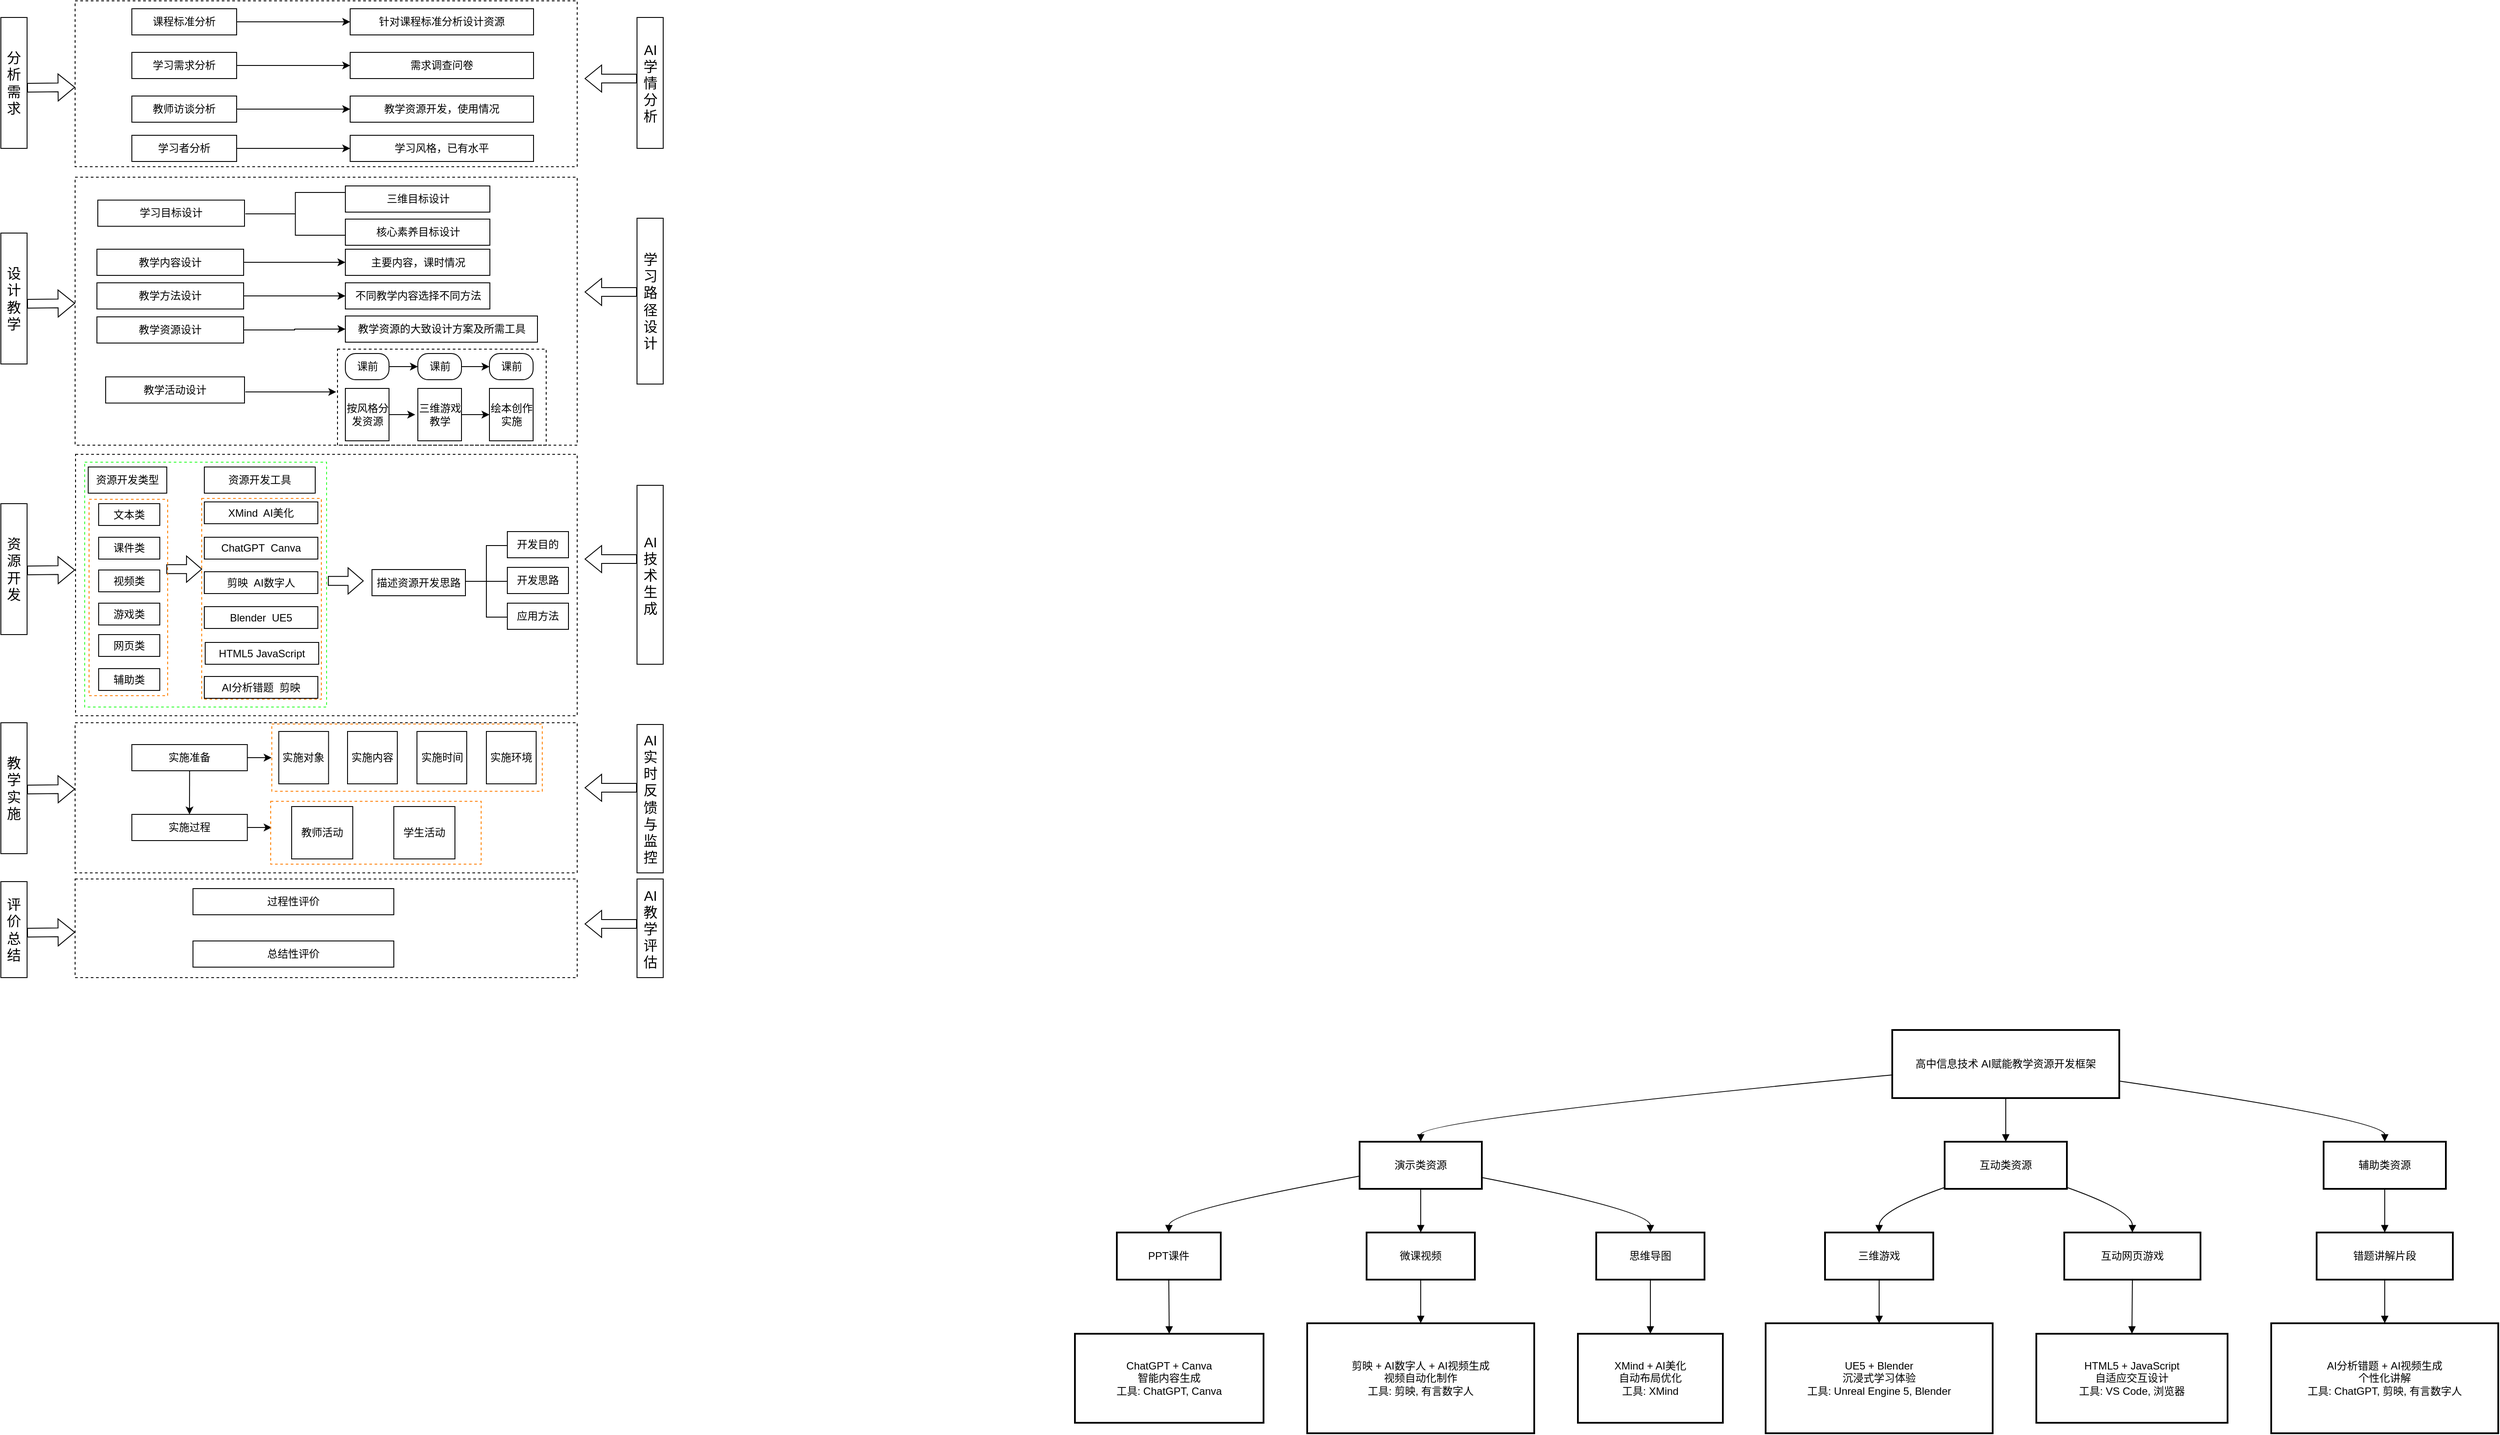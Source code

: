 <mxfile version="28.2.3">
  <diagram name="第 1 页" id="VxwswA1CDqskSliWBCK6">
    <mxGraphModel dx="2880" dy="774" grid="1" gridSize="10" guides="1" tooltips="1" connect="1" arrows="1" fold="1" page="1" pageScale="1" pageWidth="827" pageHeight="1169" math="0" shadow="0">
      <root>
        <mxCell id="0" />
        <mxCell id="1" parent="0" />
        <mxCell id="JnCEbH-ntcEdmTGc3oJX-201" value="" style="rounded=0;whiteSpace=wrap;html=1;fillColor=none;dashed=1;" parent="1" vertex="1">
          <mxGeometry x="-1125" y="401" width="575" height="190" as="geometry" />
        </mxCell>
        <mxCell id="JnCEbH-ntcEdmTGc3oJX-203" value="" style="rounded=0;whiteSpace=wrap;html=1;fillColor=none;dashed=1;" parent="1" vertex="1">
          <mxGeometry x="-1125" y="603" width="575" height="307" as="geometry" />
        </mxCell>
        <mxCell id="JnCEbH-ntcEdmTGc3oJX-2" value="分析需求" style="rounded=0;whiteSpace=wrap;html=1;fontSize=16;" parent="1" vertex="1">
          <mxGeometry x="-1210" y="420" width="30" height="150" as="geometry" />
        </mxCell>
        <mxCell id="JnCEbH-ntcEdmTGc3oJX-3" value="设计教学" style="rounded=0;whiteSpace=wrap;html=1;fontSize=16;" parent="1" vertex="1">
          <mxGeometry x="-1210" y="667" width="30" height="150" as="geometry" />
        </mxCell>
        <mxCell id="JnCEbH-ntcEdmTGc3oJX-4" value="资源开发" style="rounded=0;whiteSpace=wrap;html=1;fontSize=16;" parent="1" vertex="1">
          <mxGeometry x="-1210" y="977" width="30" height="150" as="geometry" />
        </mxCell>
        <mxCell id="JnCEbH-ntcEdmTGc3oJX-5" value="教学实施" style="rounded=0;whiteSpace=wrap;html=1;fontSize=16;" parent="1" vertex="1">
          <mxGeometry x="-1210" y="1228" width="30" height="150" as="geometry" />
        </mxCell>
        <mxCell id="JnCEbH-ntcEdmTGc3oJX-6" value="评价总结" style="rounded=0;whiteSpace=wrap;html=1;fontSize=16;" parent="1" vertex="1">
          <mxGeometry x="-1210" y="1410" width="30" height="110" as="geometry" />
        </mxCell>
        <mxCell id="JnCEbH-ntcEdmTGc3oJX-7" value="过程性评价" style="rounded=0;whiteSpace=wrap;html=1;" parent="1" vertex="1">
          <mxGeometry x="-990" y="1418" width="230" height="30" as="geometry" />
        </mxCell>
        <mxCell id="JnCEbH-ntcEdmTGc3oJX-8" value="总结性评价" style="rounded=0;whiteSpace=wrap;html=1;" parent="1" vertex="1">
          <mxGeometry x="-990" y="1478" width="230" height="30" as="geometry" />
        </mxCell>
        <mxCell id="JnCEbH-ntcEdmTGc3oJX-195" style="edgeStyle=elbowEdgeStyle;rounded=0;orthogonalLoop=1;jettySize=auto;html=1;exitX=1;exitY=0.5;exitDx=0;exitDy=0;" parent="1" source="JnCEbH-ntcEdmTGc3oJX-9" edge="1">
          <mxGeometry relative="1" as="geometry">
            <mxPoint x="-900" y="1348" as="targetPoint" />
            <Array as="points">
              <mxPoint x="-910" y="1350" />
            </Array>
          </mxGeometry>
        </mxCell>
        <mxCell id="JnCEbH-ntcEdmTGc3oJX-9" value="实施过程" style="rounded=0;whiteSpace=wrap;html=1;" parent="1" vertex="1">
          <mxGeometry x="-1060" y="1333" width="132.25" height="30" as="geometry" />
        </mxCell>
        <mxCell id="JnCEbH-ntcEdmTGc3oJX-196" style="edgeStyle=elbowEdgeStyle;rounded=0;orthogonalLoop=1;jettySize=auto;html=1;exitX=0.5;exitY=1;exitDx=0;exitDy=0;entryX=0.5;entryY=0;entryDx=0;entryDy=0;" parent="1" source="JnCEbH-ntcEdmTGc3oJX-10" edge="1" target="JnCEbH-ntcEdmTGc3oJX-9">
          <mxGeometry relative="1" as="geometry">
            <mxPoint x="-991" y="1330" as="targetPoint" />
          </mxGeometry>
        </mxCell>
        <mxCell id="JnCEbH-ntcEdmTGc3oJX-197" style="edgeStyle=elbowEdgeStyle;rounded=0;orthogonalLoop=1;jettySize=auto;html=1;exitX=1;exitY=0.5;exitDx=0;exitDy=0;" parent="1" source="JnCEbH-ntcEdmTGc3oJX-10" edge="1">
          <mxGeometry relative="1" as="geometry">
            <mxPoint x="-900" y="1268" as="targetPoint" />
          </mxGeometry>
        </mxCell>
        <mxCell id="JnCEbH-ntcEdmTGc3oJX-10" value="实施准备" style="rounded=0;whiteSpace=wrap;html=1;" parent="1" vertex="1">
          <mxGeometry x="-1060" y="1253" width="132.25" height="30" as="geometry" />
        </mxCell>
        <mxCell id="JnCEbH-ntcEdmTGc3oJX-11" value="教师活动" style="rounded=0;whiteSpace=wrap;html=1;" parent="1" vertex="1">
          <mxGeometry x="-877" y="1324" width="70" height="60" as="geometry" />
        </mxCell>
        <mxCell id="JnCEbH-ntcEdmTGc3oJX-12" value="学生活动" style="rounded=0;whiteSpace=wrap;html=1;" parent="1" vertex="1">
          <mxGeometry x="-760" y="1324" width="70" height="60" as="geometry" />
        </mxCell>
        <mxCell id="JnCEbH-ntcEdmTGc3oJX-13" value="实施内容" style="rounded=0;whiteSpace=wrap;html=1;" parent="1" vertex="1">
          <mxGeometry x="-813" y="1238" width="57" height="60" as="geometry" />
        </mxCell>
        <mxCell id="JnCEbH-ntcEdmTGc3oJX-14" value="实施对象" style="rounded=0;whiteSpace=wrap;html=1;" parent="1" vertex="1">
          <mxGeometry x="-891.75" y="1238" width="57" height="60" as="geometry" />
        </mxCell>
        <mxCell id="JnCEbH-ntcEdmTGc3oJX-15" value="实施时间" style="rounded=0;whiteSpace=wrap;html=1;" parent="1" vertex="1">
          <mxGeometry x="-733.5" y="1238" width="57" height="60" as="geometry" />
        </mxCell>
        <mxCell id="JnCEbH-ntcEdmTGc3oJX-16" value="实施环境" style="rounded=0;whiteSpace=wrap;html=1;" parent="1" vertex="1">
          <mxGeometry x="-654" y="1238" width="57" height="60" as="geometry" />
        </mxCell>
        <mxCell id="JnCEbH-ntcEdmTGc3oJX-17" value="资源开发类型" style="rounded=0;whiteSpace=wrap;html=1;" parent="1" vertex="1">
          <mxGeometry x="-1110" y="935" width="90" height="30" as="geometry" />
        </mxCell>
        <mxCell id="JnCEbH-ntcEdmTGc3oJX-18" value="资源开发工具" style="rounded=0;whiteSpace=wrap;html=1;" parent="1" vertex="1">
          <mxGeometry x="-977" y="935" width="127" height="30" as="geometry" />
        </mxCell>
        <mxCell id="JnCEbH-ntcEdmTGc3oJX-19" value="描述资源开发思路" style="rounded=0;whiteSpace=wrap;html=1;" parent="1" vertex="1">
          <mxGeometry x="-785" y="1052.5" width="107" height="30" as="geometry" />
        </mxCell>
        <mxCell id="JnCEbH-ntcEdmTGc3oJX-20" value="文本类" style="rounded=0;whiteSpace=wrap;html=1;" parent="1" vertex="1">
          <mxGeometry x="-1098" y="977" width="70" height="25" as="geometry" />
        </mxCell>
        <mxCell id="JnCEbH-ntcEdmTGc3oJX-21" value="课件类" style="rounded=0;whiteSpace=wrap;html=1;" parent="1" vertex="1">
          <mxGeometry x="-1098" y="1015.5" width="70" height="25" as="geometry" />
        </mxCell>
        <mxCell id="JnCEbH-ntcEdmTGc3oJX-22" value="视频类" style="rounded=0;whiteSpace=wrap;html=1;" parent="1" vertex="1">
          <mxGeometry x="-1098" y="1053" width="70" height="25" as="geometry" />
        </mxCell>
        <mxCell id="JnCEbH-ntcEdmTGc3oJX-24" value="网页类" style="rounded=0;whiteSpace=wrap;html=1;" parent="1" vertex="1">
          <mxGeometry x="-1098" y="1127" width="70" height="25" as="geometry" />
        </mxCell>
        <mxCell id="JnCEbH-ntcEdmTGc3oJX-25" value="游戏类" style="rounded=0;whiteSpace=wrap;html=1;" parent="1" vertex="1">
          <mxGeometry x="-1098" y="1091" width="70" height="25" as="geometry" />
        </mxCell>
        <mxCell id="JnCEbH-ntcEdmTGc3oJX-27" value="辅助类" style="rounded=0;whiteSpace=wrap;html=1;" parent="1" vertex="1">
          <mxGeometry x="-1098" y="1166" width="70" height="25" as="geometry" />
        </mxCell>
        <mxCell id="JnCEbH-ntcEdmTGc3oJX-167" style="edgeStyle=orthogonalEdgeStyle;rounded=0;orthogonalLoop=1;jettySize=auto;html=1;exitX=1;exitY=0.5;exitDx=0;exitDy=0;entryX=0;entryY=0.5;entryDx=0;entryDy=0;" parent="1" source="JnCEbH-ntcEdmTGc3oJX-129" target="JnCEbH-ntcEdmTGc3oJX-155" edge="1">
          <mxGeometry relative="1" as="geometry" />
        </mxCell>
        <mxCell id="JnCEbH-ntcEdmTGc3oJX-129" value="课程标准分析" style="rounded=0;whiteSpace=wrap;html=1;" parent="1" vertex="1">
          <mxGeometry x="-1060" y="410" width="120" height="30" as="geometry" />
        </mxCell>
        <mxCell id="JnCEbH-ntcEdmTGc3oJX-170" style="edgeStyle=orthogonalEdgeStyle;rounded=0;orthogonalLoop=1;jettySize=auto;html=1;exitX=1;exitY=0.5;exitDx=0;exitDy=0;entryX=0;entryY=0.5;entryDx=0;entryDy=0;" parent="1" source="JnCEbH-ntcEdmTGc3oJX-130" target="JnCEbH-ntcEdmTGc3oJX-157" edge="1">
          <mxGeometry relative="1" as="geometry" />
        </mxCell>
        <mxCell id="JnCEbH-ntcEdmTGc3oJX-130" value="教师访谈分析" style="rounded=0;whiteSpace=wrap;html=1;" parent="1" vertex="1">
          <mxGeometry x="-1060" y="510" width="120" height="30" as="geometry" />
        </mxCell>
        <mxCell id="JnCEbH-ntcEdmTGc3oJX-169" style="edgeStyle=orthogonalEdgeStyle;rounded=0;orthogonalLoop=1;jettySize=auto;html=1;exitX=1;exitY=0.5;exitDx=0;exitDy=0;entryX=0;entryY=0.5;entryDx=0;entryDy=0;" parent="1" source="JnCEbH-ntcEdmTGc3oJX-131" target="JnCEbH-ntcEdmTGc3oJX-156" edge="1">
          <mxGeometry relative="1" as="geometry" />
        </mxCell>
        <mxCell id="JnCEbH-ntcEdmTGc3oJX-131" value="学习需求分析" style="rounded=0;whiteSpace=wrap;html=1;" parent="1" vertex="1">
          <mxGeometry x="-1060" y="460" width="120" height="30" as="geometry" />
        </mxCell>
        <mxCell id="JnCEbH-ntcEdmTGc3oJX-173" style="edgeStyle=orthogonalEdgeStyle;rounded=0;orthogonalLoop=1;jettySize=auto;html=1;exitX=1;exitY=0.5;exitDx=0;exitDy=0;entryX=0;entryY=0.5;entryDx=0;entryDy=0;" parent="1" source="JnCEbH-ntcEdmTGc3oJX-132" target="JnCEbH-ntcEdmTGc3oJX-158" edge="1">
          <mxGeometry relative="1" as="geometry">
            <mxPoint x="-970" y="570" as="targetPoint" />
          </mxGeometry>
        </mxCell>
        <mxCell id="JnCEbH-ntcEdmTGc3oJX-132" value="学习者分析" style="rounded=0;whiteSpace=wrap;html=1;" parent="1" vertex="1">
          <mxGeometry x="-1060" y="555" width="120" height="30" as="geometry" />
        </mxCell>
        <mxCell id="JnCEbH-ntcEdmTGc3oJX-133" value="学习目标设计" style="rounded=0;whiteSpace=wrap;html=1;" parent="1" vertex="1">
          <mxGeometry x="-1099" y="629.25" width="168" height="30" as="geometry" />
        </mxCell>
        <mxCell id="JnCEbH-ntcEdmTGc3oJX-182" style="edgeStyle=elbowEdgeStyle;rounded=0;orthogonalLoop=1;jettySize=auto;html=1;exitX=1;exitY=0.5;exitDx=0;exitDy=0;entryX=0;entryY=0.5;entryDx=0;entryDy=0;" parent="1" source="JnCEbH-ntcEdmTGc3oJX-134" target="JnCEbH-ntcEdmTGc3oJX-161" edge="1">
          <mxGeometry relative="1" as="geometry" />
        </mxCell>
        <mxCell id="JnCEbH-ntcEdmTGc3oJX-134" value="教学资源设计" style="rounded=0;whiteSpace=wrap;html=1;" parent="1" vertex="1">
          <mxGeometry x="-1100" y="763" width="168" height="30" as="geometry" />
        </mxCell>
        <mxCell id="JnCEbH-ntcEdmTGc3oJX-179" style="edgeStyle=elbowEdgeStyle;rounded=0;orthogonalLoop=1;jettySize=auto;html=1;exitX=1;exitY=0.5;exitDx=0;exitDy=0;entryX=0;entryY=0.5;entryDx=0;entryDy=0;" parent="1" source="JnCEbH-ntcEdmTGc3oJX-135" target="JnCEbH-ntcEdmTGc3oJX-159" edge="1">
          <mxGeometry relative="1" as="geometry" />
        </mxCell>
        <mxCell id="JnCEbH-ntcEdmTGc3oJX-135" value="教学内容设计" style="rounded=0;whiteSpace=wrap;html=1;" parent="1" vertex="1">
          <mxGeometry x="-1100" y="685.5" width="168" height="30" as="geometry" />
        </mxCell>
        <mxCell id="JnCEbH-ntcEdmTGc3oJX-136" value="教学活动设计" style="rounded=0;whiteSpace=wrap;html=1;" parent="1" vertex="1">
          <mxGeometry x="-1090" y="831.75" width="159" height="30" as="geometry" />
        </mxCell>
        <mxCell id="JnCEbH-ntcEdmTGc3oJX-137" value="三维目标设计" style="rounded=0;whiteSpace=wrap;html=1;" parent="1" vertex="1">
          <mxGeometry x="-815.5" y="613" width="165.5" height="30" as="geometry" />
        </mxCell>
        <mxCell id="JnCEbH-ntcEdmTGc3oJX-138" value="核心素养目标设计" style="rounded=0;whiteSpace=wrap;html=1;" parent="1" vertex="1">
          <mxGeometry x="-815.5" y="651" width="165.5" height="30" as="geometry" />
        </mxCell>
        <mxCell id="JnCEbH-ntcEdmTGc3oJX-180" style="edgeStyle=elbowEdgeStyle;rounded=0;orthogonalLoop=1;jettySize=auto;html=1;exitX=1;exitY=0.5;exitDx=0;exitDy=0;entryX=0;entryY=0.5;entryDx=0;entryDy=0;" parent="1" source="JnCEbH-ntcEdmTGc3oJX-139" target="JnCEbH-ntcEdmTGc3oJX-160" edge="1">
          <mxGeometry relative="1" as="geometry">
            <Array as="points" />
          </mxGeometry>
        </mxCell>
        <mxCell id="JnCEbH-ntcEdmTGc3oJX-139" value="教学方法设计" style="rounded=0;whiteSpace=wrap;html=1;" parent="1" vertex="1">
          <mxGeometry x="-1100" y="724" width="168" height="30" as="geometry" />
        </mxCell>
        <mxCell id="JnCEbH-ntcEdmTGc3oJX-183" style="edgeStyle=elbowEdgeStyle;rounded=0;orthogonalLoop=1;jettySize=auto;html=1;exitX=1;exitY=0.5;exitDx=0;exitDy=0;entryX=0;entryY=0.5;entryDx=0;entryDy=0;" parent="1" source="JnCEbH-ntcEdmTGc3oJX-140" target="JnCEbH-ntcEdmTGc3oJX-141" edge="1">
          <mxGeometry relative="1" as="geometry" />
        </mxCell>
        <mxCell id="JnCEbH-ntcEdmTGc3oJX-140" value="课前" style="rounded=1;whiteSpace=wrap;html=1;arcSize=39;" parent="1" vertex="1">
          <mxGeometry x="-815.5" y="805" width="50" height="30" as="geometry" />
        </mxCell>
        <mxCell id="JnCEbH-ntcEdmTGc3oJX-184" style="edgeStyle=elbowEdgeStyle;rounded=0;orthogonalLoop=1;jettySize=auto;html=1;exitX=1;exitY=0.5;exitDx=0;exitDy=0;entryX=0;entryY=0.5;entryDx=0;entryDy=0;" parent="1" source="JnCEbH-ntcEdmTGc3oJX-141" target="JnCEbH-ntcEdmTGc3oJX-142" edge="1">
          <mxGeometry relative="1" as="geometry" />
        </mxCell>
        <mxCell id="JnCEbH-ntcEdmTGc3oJX-141" value="课前" style="rounded=1;whiteSpace=wrap;html=1;arcSize=39;" parent="1" vertex="1">
          <mxGeometry x="-732.5" y="805" width="50" height="30" as="geometry" />
        </mxCell>
        <mxCell id="JnCEbH-ntcEdmTGc3oJX-142" value="课前" style="rounded=1;whiteSpace=wrap;html=1;arcSize=39;" parent="1" vertex="1">
          <mxGeometry x="-650.5" y="805" width="50" height="30" as="geometry" />
        </mxCell>
        <mxCell id="JnCEbH-ntcEdmTGc3oJX-185" style="edgeStyle=elbowEdgeStyle;rounded=0;orthogonalLoop=1;jettySize=auto;html=1;exitX=1;exitY=0.5;exitDx=0;exitDy=0;" parent="1" source="JnCEbH-ntcEdmTGc3oJX-143" edge="1">
          <mxGeometry relative="1" as="geometry">
            <mxPoint x="-735.5" y="875" as="targetPoint" />
          </mxGeometry>
        </mxCell>
        <mxCell id="JnCEbH-ntcEdmTGc3oJX-143" value="按风格分发资源" style="rounded=0;whiteSpace=wrap;html=1;" parent="1" vertex="1">
          <mxGeometry x="-815.5" y="845" width="50" height="60" as="geometry" />
        </mxCell>
        <mxCell id="JnCEbH-ntcEdmTGc3oJX-186" style="edgeStyle=elbowEdgeStyle;rounded=0;orthogonalLoop=1;jettySize=auto;html=1;exitX=1;exitY=0.5;exitDx=0;exitDy=0;entryX=0;entryY=0.5;entryDx=0;entryDy=0;" parent="1" source="JnCEbH-ntcEdmTGc3oJX-144" target="JnCEbH-ntcEdmTGc3oJX-145" edge="1">
          <mxGeometry relative="1" as="geometry" />
        </mxCell>
        <mxCell id="JnCEbH-ntcEdmTGc3oJX-144" value="三维游戏教学" style="rounded=0;whiteSpace=wrap;html=1;" parent="1" vertex="1">
          <mxGeometry x="-732.5" y="845" width="50" height="60" as="geometry" />
        </mxCell>
        <mxCell id="JnCEbH-ntcEdmTGc3oJX-145" value="绘本创作实施" style="rounded=0;whiteSpace=wrap;html=1;" parent="1" vertex="1">
          <mxGeometry x="-650.5" y="845" width="50" height="60" as="geometry" />
        </mxCell>
        <mxCell id="JnCEbH-ntcEdmTGc3oJX-146" value="&#xa;剪映  AI数字人&#xa;" style="whiteSpace=wrap;strokeWidth=1;perimeterSpacing=0;" parent="1" vertex="1">
          <mxGeometry x="-977" y="1055" width="130" height="25" as="geometry" />
        </mxCell>
        <mxCell id="JnCEbH-ntcEdmTGc3oJX-147" value="&#xa;XMind  AI美化&#xa;" style="whiteSpace=wrap;strokeWidth=1;perimeterSpacing=0;" parent="1" vertex="1">
          <mxGeometry x="-977" y="975" width="130" height="25" as="geometry" />
        </mxCell>
        <mxCell id="JnCEbH-ntcEdmTGc3oJX-148" value="&#xa;ChatGPT  Canva&#xa;" style="whiteSpace=wrap;strokeWidth=1;perimeterSpacing=0;" parent="1" vertex="1">
          <mxGeometry x="-977" y="1015.5" width="130" height="25" as="geometry" />
        </mxCell>
        <mxCell id="JnCEbH-ntcEdmTGc3oJX-149" value="Blender  UE5" style="whiteSpace=wrap;strokeWidth=1;perimeterSpacing=0;" parent="1" vertex="1">
          <mxGeometry x="-977" y="1095" width="130" height="25" as="geometry" />
        </mxCell>
        <mxCell id="JnCEbH-ntcEdmTGc3oJX-150" value="HTML5 JavaScript" style="whiteSpace=wrap;strokeWidth=1;perimeterSpacing=0;" parent="1" vertex="1">
          <mxGeometry x="-976" y="1136" width="130" height="25" as="geometry" />
        </mxCell>
        <mxCell id="JnCEbH-ntcEdmTGc3oJX-151" value="AI分析错题  剪映" style="whiteSpace=wrap;strokeWidth=1;perimeterSpacing=0;" parent="1" vertex="1">
          <mxGeometry x="-977" y="1175" width="130" height="25" as="geometry" />
        </mxCell>
        <mxCell id="JnCEbH-ntcEdmTGc3oJX-152" value="开发目的" style="rounded=0;whiteSpace=wrap;html=1;" parent="1" vertex="1">
          <mxGeometry x="-630" y="1009" width="70" height="30" as="geometry" />
        </mxCell>
        <mxCell id="JnCEbH-ntcEdmTGc3oJX-153" value="开发思路" style="rounded=0;whiteSpace=wrap;html=1;" parent="1" vertex="1">
          <mxGeometry x="-630" y="1050" width="70" height="30" as="geometry" />
        </mxCell>
        <mxCell id="JnCEbH-ntcEdmTGc3oJX-154" value="应用方法" style="rounded=0;whiteSpace=wrap;html=1;" parent="1" vertex="1">
          <mxGeometry x="-630" y="1091" width="70" height="30" as="geometry" />
        </mxCell>
        <mxCell id="JnCEbH-ntcEdmTGc3oJX-155" value="针对课程标准分析设计资源" style="rounded=0;whiteSpace=wrap;html=1;" parent="1" vertex="1">
          <mxGeometry x="-810" y="410" width="210" height="30" as="geometry" />
        </mxCell>
        <mxCell id="JnCEbH-ntcEdmTGc3oJX-156" value="需求调查问卷" style="rounded=0;whiteSpace=wrap;html=1;" parent="1" vertex="1">
          <mxGeometry x="-810" y="460" width="210" height="30" as="geometry" />
        </mxCell>
        <mxCell id="JnCEbH-ntcEdmTGc3oJX-157" value="教学资源开发，使用情况" style="rounded=0;whiteSpace=wrap;html=1;" parent="1" vertex="1">
          <mxGeometry x="-810" y="510" width="210" height="30" as="geometry" />
        </mxCell>
        <mxCell id="JnCEbH-ntcEdmTGc3oJX-158" value="学习风格，已有水平" style="rounded=0;whiteSpace=wrap;html=1;" parent="1" vertex="1">
          <mxGeometry x="-810" y="555" width="210" height="30" as="geometry" />
        </mxCell>
        <mxCell id="JnCEbH-ntcEdmTGc3oJX-159" value="主要内容，课时情况" style="rounded=0;whiteSpace=wrap;html=1;" parent="1" vertex="1">
          <mxGeometry x="-815.5" y="685.5" width="165.5" height="30" as="geometry" />
        </mxCell>
        <mxCell id="JnCEbH-ntcEdmTGc3oJX-160" value="不同教学内容选择不同方法" style="rounded=0;whiteSpace=wrap;html=1;" parent="1" vertex="1">
          <mxGeometry x="-815.5" y="724" width="165.5" height="30" as="geometry" />
        </mxCell>
        <mxCell id="JnCEbH-ntcEdmTGc3oJX-161" value="教学资源的大致设计方案及所需工具" style="rounded=0;whiteSpace=wrap;html=1;" parent="1" vertex="1">
          <mxGeometry x="-815.5" y="762" width="220" height="30" as="geometry" />
        </mxCell>
        <mxCell id="JnCEbH-ntcEdmTGc3oJX-162" value="" style="shape=flexArrow;endArrow=classic;html=1;rounded=0;movable=1;resizable=1;rotatable=1;deletable=1;editable=1;locked=0;connectable=1;" parent="1" edge="1">
          <mxGeometry width="50" height="50" relative="1" as="geometry">
            <mxPoint x="-1180" y="500.5" as="sourcePoint" />
            <mxPoint x="-1125" y="500" as="targetPoint" />
          </mxGeometry>
        </mxCell>
        <mxCell id="JnCEbH-ntcEdmTGc3oJX-163" value="" style="shape=flexArrow;endArrow=classic;html=1;rounded=0;movable=1;resizable=1;rotatable=1;deletable=1;editable=1;locked=0;connectable=1;" parent="1" edge="1">
          <mxGeometry width="50" height="50" relative="1" as="geometry">
            <mxPoint x="-1180" y="748" as="sourcePoint" />
            <mxPoint x="-1125" y="747.5" as="targetPoint" />
          </mxGeometry>
        </mxCell>
        <mxCell id="JnCEbH-ntcEdmTGc3oJX-164" value="" style="shape=flexArrow;endArrow=classic;html=1;rounded=0;movable=1;resizable=1;rotatable=1;deletable=1;editable=1;locked=0;connectable=1;" parent="1" edge="1">
          <mxGeometry width="50" height="50" relative="1" as="geometry">
            <mxPoint x="-1180" y="1053.5" as="sourcePoint" />
            <mxPoint x="-1125" y="1053" as="targetPoint" />
          </mxGeometry>
        </mxCell>
        <mxCell id="JnCEbH-ntcEdmTGc3oJX-165" value="" style="shape=flexArrow;endArrow=classic;html=1;rounded=0;movable=1;resizable=1;rotatable=1;deletable=1;editable=1;locked=0;connectable=1;" parent="1" edge="1">
          <mxGeometry width="50" height="50" relative="1" as="geometry">
            <mxPoint x="-1180" y="1304.5" as="sourcePoint" />
            <mxPoint x="-1125" y="1304" as="targetPoint" />
          </mxGeometry>
        </mxCell>
        <mxCell id="JnCEbH-ntcEdmTGc3oJX-166" value="" style="shape=flexArrow;endArrow=classic;html=1;rounded=0;movable=1;resizable=1;rotatable=1;deletable=1;editable=1;locked=0;connectable=1;" parent="1" edge="1">
          <mxGeometry width="50" height="50" relative="1" as="geometry">
            <mxPoint x="-1180" y="1468.5" as="sourcePoint" />
            <mxPoint x="-1125" y="1468" as="targetPoint" />
          </mxGeometry>
        </mxCell>
        <mxCell id="JnCEbH-ntcEdmTGc3oJX-178" value="" style="strokeWidth=1;html=1;shape=mxgraph.flowchart.annotation_2;align=left;labelPosition=right;pointerEvents=1;" parent="1" vertex="1">
          <mxGeometry x="-930" y="620.5" width="114.5" height="49" as="geometry" />
        </mxCell>
        <mxCell id="JnCEbH-ntcEdmTGc3oJX-191" value="" style="html=1;shadow=0;dashed=0;align=center;verticalAlign=middle;shape=mxgraph.arrows2.arrow;dy=0.66;dx=17.4;notch=0;" parent="1" vertex="1">
          <mxGeometry x="-1020" y="1037" width="40" height="30" as="geometry" />
        </mxCell>
        <mxCell id="JnCEbH-ntcEdmTGc3oJX-194" value="" style="html=1;shadow=0;dashed=0;align=center;verticalAlign=middle;shape=mxgraph.arrows2.arrow;dy=0.66;dx=17.4;notch=0;" parent="1" vertex="1">
          <mxGeometry x="-835" y="1050.5" width="40" height="30" as="geometry" />
        </mxCell>
        <mxCell id="JnCEbH-ntcEdmTGc3oJX-198" value="" style="strokeWidth=1;html=1;shape=mxgraph.flowchart.annotation_2;align=left;labelPosition=right;pointerEvents=1;" parent="1" vertex="1">
          <mxGeometry x="-678" y="1025" width="48" height="82" as="geometry" />
        </mxCell>
        <mxCell id="JnCEbH-ntcEdmTGc3oJX-200" value="" style="line;strokeWidth=1;html=1;" parent="1" vertex="1">
          <mxGeometry x="-654.5" y="1061" width="24.5" height="10" as="geometry" />
        </mxCell>
        <mxCell id="JnCEbH-ntcEdmTGc3oJX-204" value="" style="rounded=0;whiteSpace=wrap;html=1;fillColor=none;dashed=1;" parent="1" vertex="1">
          <mxGeometry x="-824.5" y="800" width="239" height="110" as="geometry" />
        </mxCell>
        <mxCell id="JnCEbH-ntcEdmTGc3oJX-206" style="edgeStyle=elbowEdgeStyle;rounded=0;orthogonalLoop=1;jettySize=auto;html=1;entryX=0;entryY=0.5;entryDx=0;entryDy=0;" parent="1" edge="1">
          <mxGeometry relative="1" as="geometry">
            <mxPoint x="-857" y="849" as="sourcePoint" />
            <mxPoint x="-826" y="849" as="targetPoint" />
            <Array as="points">
              <mxPoint x="-930" y="849" />
            </Array>
          </mxGeometry>
        </mxCell>
        <mxCell id="JnCEbH-ntcEdmTGc3oJX-210" value="" style="rounded=0;whiteSpace=wrap;html=1;fillColor=none;dashed=1;" parent="1" vertex="1">
          <mxGeometry x="-1124.5" y="920.5" width="574.5" height="299.5" as="geometry" />
        </mxCell>
        <mxCell id="JnCEbH-ntcEdmTGc3oJX-211" value="" style="rounded=0;whiteSpace=wrap;html=1;fillColor=none;dashed=1;strokeColor=#33FF33;" parent="1" vertex="1">
          <mxGeometry x="-1114" y="929.5" width="277" height="280.5" as="geometry" />
        </mxCell>
        <mxCell id="JnCEbH-ntcEdmTGc3oJX-212" value="" style="rounded=0;whiteSpace=wrap;html=1;fillColor=none;dashed=1;strokeColor=#FF8000;" parent="1" vertex="1">
          <mxGeometry x="-1109" y="972" width="90" height="225" as="geometry" />
        </mxCell>
        <mxCell id="JnCEbH-ntcEdmTGc3oJX-213" value="" style="rounded=0;whiteSpace=wrap;html=1;fillColor=none;dashed=1;strokeColor=#FF8000;" parent="1" vertex="1">
          <mxGeometry x="-980" y="971" width="137" height="230" as="geometry" />
        </mxCell>
        <mxCell id="JnCEbH-ntcEdmTGc3oJX-214" value="" style="rounded=0;whiteSpace=wrap;html=1;fillColor=none;dashed=1;" parent="1" vertex="1">
          <mxGeometry x="-1125" y="1228" width="575" height="172" as="geometry" />
        </mxCell>
        <mxCell id="JnCEbH-ntcEdmTGc3oJX-215" value="" style="rounded=0;whiteSpace=wrap;html=1;fillColor=none;dashed=1;" parent="1" vertex="1">
          <mxGeometry x="-1125" y="1407" width="575" height="113" as="geometry" />
        </mxCell>
        <mxCell id="JnCEbH-ntcEdmTGc3oJX-217" value="" style="rounded=0;whiteSpace=wrap;html=1;fillColor=none;dashed=1;strokeColor=#FF8000;" parent="1" vertex="1">
          <mxGeometry x="-901" y="1318" width="241" height="72" as="geometry" />
        </mxCell>
        <mxCell id="JnCEbH-ntcEdmTGc3oJX-216" value="" style="rounded=0;whiteSpace=wrap;html=1;fillColor=none;dashed=1;strokeColor=#FF8000;" parent="1" vertex="1">
          <mxGeometry x="-899.75" y="1229.5" width="309.75" height="77" as="geometry" />
        </mxCell>
        <mxCell id="JnCEbH-ntcEdmTGc3oJX-218" value="AI学情分析" style="rounded=0;whiteSpace=wrap;html=1;fontSize=16;" parent="1" vertex="1">
          <mxGeometry x="-481.5" y="420" width="30" height="150" as="geometry" />
        </mxCell>
        <mxCell id="JnCEbH-ntcEdmTGc3oJX-219" value="学习路径设计" style="rounded=0;whiteSpace=wrap;html=1;fontSize=16;" parent="1" vertex="1">
          <mxGeometry x="-481.5" y="650" width="30" height="190" as="geometry" />
        </mxCell>
        <mxCell id="JnCEbH-ntcEdmTGc3oJX-220" value="AI技术生成" style="rounded=0;whiteSpace=wrap;html=1;fontSize=16;" parent="1" vertex="1">
          <mxGeometry x="-481.5" y="956" width="30" height="205" as="geometry" />
        </mxCell>
        <mxCell id="JnCEbH-ntcEdmTGc3oJX-221" value="AI实时反馈与监控" style="rounded=0;whiteSpace=wrap;html=1;fontSize=16;" parent="1" vertex="1">
          <mxGeometry x="-481.5" y="1230" width="30" height="170" as="geometry" />
        </mxCell>
        <mxCell id="JnCEbH-ntcEdmTGc3oJX-222" value="AI教学评估" style="rounded=0;whiteSpace=wrap;html=1;fontSize=16;" parent="1" vertex="1">
          <mxGeometry x="-481.5" y="1407" width="30" height="113" as="geometry" />
        </mxCell>
        <mxCell id="JnCEbH-ntcEdmTGc3oJX-228" value="" style="shape=flexArrow;endArrow=classic;html=1;rounded=0;movable=1;resizable=1;rotatable=1;deletable=1;editable=1;locked=0;connectable=1;" parent="1" edge="1">
          <mxGeometry width="50" height="50" relative="1" as="geometry">
            <mxPoint x="-481.5" y="490" as="sourcePoint" />
            <mxPoint x="-541.5" y="490" as="targetPoint" />
          </mxGeometry>
        </mxCell>
        <mxCell id="JnCEbH-ntcEdmTGc3oJX-229" value="" style="shape=flexArrow;endArrow=classic;html=1;rounded=0;movable=1;resizable=1;rotatable=1;deletable=1;editable=1;locked=0;connectable=1;" parent="1" edge="1">
          <mxGeometry width="50" height="50" relative="1" as="geometry">
            <mxPoint x="-481.5" y="734.5" as="sourcePoint" />
            <mxPoint x="-541.5" y="734.5" as="targetPoint" />
          </mxGeometry>
        </mxCell>
        <mxCell id="JnCEbH-ntcEdmTGc3oJX-230" value="" style="shape=flexArrow;endArrow=classic;html=1;rounded=0;movable=1;resizable=1;rotatable=1;deletable=1;editable=1;locked=0;connectable=1;" parent="1" edge="1">
          <mxGeometry width="50" height="50" relative="1" as="geometry">
            <mxPoint x="-481.5" y="1040.5" as="sourcePoint" />
            <mxPoint x="-541.5" y="1040.5" as="targetPoint" />
          </mxGeometry>
        </mxCell>
        <mxCell id="JnCEbH-ntcEdmTGc3oJX-231" value="" style="shape=flexArrow;endArrow=classic;html=1;rounded=0;movable=1;resizable=1;rotatable=1;deletable=1;editable=1;locked=0;connectable=1;" parent="1" edge="1">
          <mxGeometry width="50" height="50" relative="1" as="geometry">
            <mxPoint x="-481.5" y="1302.5" as="sourcePoint" />
            <mxPoint x="-541.5" y="1302.5" as="targetPoint" />
          </mxGeometry>
        </mxCell>
        <mxCell id="JnCEbH-ntcEdmTGc3oJX-232" value="" style="shape=flexArrow;endArrow=classic;html=1;rounded=0;movable=1;resizable=1;rotatable=1;deletable=1;editable=1;locked=0;connectable=1;" parent="1" edge="1">
          <mxGeometry width="50" height="50" relative="1" as="geometry">
            <mxPoint x="-481.5" y="1458.5" as="sourcePoint" />
            <mxPoint x="-541.5" y="1458.5" as="targetPoint" />
          </mxGeometry>
        </mxCell>
        <mxCell id="u-_T65ozk4p2TlBlBN9i-26" value="高中信息技术 AI赋能教学资源开发框架" style="whiteSpace=wrap;strokeWidth=2;" parent="1" vertex="1">
          <mxGeometry x="956" y="1580" width="260" height="78" as="geometry" />
        </mxCell>
        <mxCell id="u-_T65ozk4p2TlBlBN9i-27" value="演示类资源" style="whiteSpace=wrap;strokeWidth=2;" parent="1" vertex="1">
          <mxGeometry x="346" y="1708" width="140" height="54" as="geometry" />
        </mxCell>
        <mxCell id="u-_T65ozk4p2TlBlBN9i-28" value="互动类资源" style="whiteSpace=wrap;strokeWidth=2;" parent="1" vertex="1">
          <mxGeometry x="1016" y="1708" width="140" height="54" as="geometry" />
        </mxCell>
        <mxCell id="u-_T65ozk4p2TlBlBN9i-29" value="辅助类资源" style="whiteSpace=wrap;strokeWidth=2;" parent="1" vertex="1">
          <mxGeometry x="1450" y="1708" width="140" height="54" as="geometry" />
        </mxCell>
        <mxCell id="u-_T65ozk4p2TlBlBN9i-30" value="PPT课件" style="whiteSpace=wrap;strokeWidth=2;" parent="1" vertex="1">
          <mxGeometry x="68" y="1812" width="119" height="54" as="geometry" />
        </mxCell>
        <mxCell id="u-_T65ozk4p2TlBlBN9i-31" value="ChatGPT + Canva &#xa; 智能内容生成 &#xa; 工具: ChatGPT, Canva" style="whiteSpace=wrap;strokeWidth=2;" parent="1" vertex="1">
          <mxGeometry x="20" y="1928" width="216" height="102" as="geometry" />
        </mxCell>
        <mxCell id="u-_T65ozk4p2TlBlBN9i-32" value="微课视频" style="whiteSpace=wrap;strokeWidth=2;" parent="1" vertex="1">
          <mxGeometry x="354" y="1812" width="124" height="54" as="geometry" />
        </mxCell>
        <mxCell id="u-_T65ozk4p2TlBlBN9i-33" value="剪映 + AI数字人 + AI视频生成 &#xa; 视频自动化制作 &#xa; 工具: 剪映, 有言数字人" style="whiteSpace=wrap;strokeWidth=2;" parent="1" vertex="1">
          <mxGeometry x="286" y="1916" width="260" height="126" as="geometry" />
        </mxCell>
        <mxCell id="u-_T65ozk4p2TlBlBN9i-34" value="思维导图" style="whiteSpace=wrap;strokeWidth=2;" parent="1" vertex="1">
          <mxGeometry x="617" y="1812" width="124" height="54" as="geometry" />
        </mxCell>
        <mxCell id="u-_T65ozk4p2TlBlBN9i-35" value="XMind + AI美化 &#xa; 自动布局优化 &#xa; 工具: XMind" style="whiteSpace=wrap;strokeWidth=2;" parent="1" vertex="1">
          <mxGeometry x="596" y="1928" width="166" height="102" as="geometry" />
        </mxCell>
        <mxCell id="u-_T65ozk4p2TlBlBN9i-36" value="三维游戏" style="whiteSpace=wrap;strokeWidth=2;" parent="1" vertex="1">
          <mxGeometry x="879" y="1812" width="124" height="54" as="geometry" />
        </mxCell>
        <mxCell id="u-_T65ozk4p2TlBlBN9i-37" value="UE5 + Blender &#xa; 沉浸式学习体验 &#xa; 工具: Unreal Engine 5, Blender" style="whiteSpace=wrap;strokeWidth=2;" parent="1" vertex="1">
          <mxGeometry x="811" y="1916" width="260" height="126" as="geometry" />
        </mxCell>
        <mxCell id="u-_T65ozk4p2TlBlBN9i-38" value="互动网页游戏" style="whiteSpace=wrap;strokeWidth=2;" parent="1" vertex="1">
          <mxGeometry x="1153" y="1812" width="156" height="54" as="geometry" />
        </mxCell>
        <mxCell id="u-_T65ozk4p2TlBlBN9i-39" value="HTML5 + JavaScript &#xa; 自适应交互设计 &#xa; 工具: VS Code, 浏览器" style="whiteSpace=wrap;strokeWidth=2;" parent="1" vertex="1">
          <mxGeometry x="1121" y="1928" width="219" height="102" as="geometry" />
        </mxCell>
        <mxCell id="u-_T65ozk4p2TlBlBN9i-40" value="错题讲解片段" style="whiteSpace=wrap;strokeWidth=2;" parent="1" vertex="1">
          <mxGeometry x="1442" y="1812" width="156" height="54" as="geometry" />
        </mxCell>
        <mxCell id="u-_T65ozk4p2TlBlBN9i-41" value="AI分析错题 + AI视频生成 &#xa; 个性化讲解 &#xa; 工具: ChatGPT, 剪映, 有言数字人" style="whiteSpace=wrap;strokeWidth=2;" parent="1" vertex="1">
          <mxGeometry x="1390" y="1916" width="260" height="126" as="geometry" />
        </mxCell>
        <mxCell id="u-_T65ozk4p2TlBlBN9i-42" value="" style="curved=1;startArrow=none;endArrow=block;exitX=0;exitY=0.66;entryX=0.5;entryY=0;rounded=0;" parent="1" source="u-_T65ozk4p2TlBlBN9i-26" target="u-_T65ozk4p2TlBlBN9i-27" edge="1">
          <mxGeometry relative="1" as="geometry">
            <Array as="points">
              <mxPoint x="416" y="1683" />
            </Array>
          </mxGeometry>
        </mxCell>
        <mxCell id="u-_T65ozk4p2TlBlBN9i-43" value="" style="curved=1;startArrow=none;endArrow=block;exitX=0.5;exitY=1;entryX=0.5;entryY=0;rounded=0;" parent="1" source="u-_T65ozk4p2TlBlBN9i-26" target="u-_T65ozk4p2TlBlBN9i-28" edge="1">
          <mxGeometry relative="1" as="geometry">
            <Array as="points" />
          </mxGeometry>
        </mxCell>
        <mxCell id="u-_T65ozk4p2TlBlBN9i-44" value="" style="curved=1;startArrow=none;endArrow=block;exitX=1;exitY=0.75;entryX=0.5;entryY=0;rounded=0;" parent="1" source="u-_T65ozk4p2TlBlBN9i-26" target="u-_T65ozk4p2TlBlBN9i-29" edge="1">
          <mxGeometry relative="1" as="geometry">
            <Array as="points">
              <mxPoint x="1520" y="1683" />
            </Array>
          </mxGeometry>
        </mxCell>
        <mxCell id="u-_T65ozk4p2TlBlBN9i-45" value="" style="curved=1;startArrow=none;endArrow=block;exitX=0;exitY=0.73;entryX=0.5;entryY=0;rounded=0;" parent="1" source="u-_T65ozk4p2TlBlBN9i-27" target="u-_T65ozk4p2TlBlBN9i-30" edge="1">
          <mxGeometry relative="1" as="geometry">
            <Array as="points">
              <mxPoint x="128" y="1787" />
            </Array>
          </mxGeometry>
        </mxCell>
        <mxCell id="u-_T65ozk4p2TlBlBN9i-46" value="" style="curved=1;startArrow=none;endArrow=block;exitX=0.5;exitY=1;entryX=0.5;entryY=0;rounded=0;" parent="1" source="u-_T65ozk4p2TlBlBN9i-30" target="u-_T65ozk4p2TlBlBN9i-31" edge="1">
          <mxGeometry relative="1" as="geometry">
            <Array as="points" />
          </mxGeometry>
        </mxCell>
        <mxCell id="u-_T65ozk4p2TlBlBN9i-47" value="" style="curved=1;startArrow=none;endArrow=block;exitX=0.5;exitY=1;entryX=0.5;entryY=0;rounded=0;" parent="1" source="u-_T65ozk4p2TlBlBN9i-27" target="u-_T65ozk4p2TlBlBN9i-32" edge="1">
          <mxGeometry relative="1" as="geometry">
            <Array as="points" />
          </mxGeometry>
        </mxCell>
        <mxCell id="u-_T65ozk4p2TlBlBN9i-48" value="" style="curved=1;startArrow=none;endArrow=block;exitX=0.5;exitY=1;entryX=0.5;entryY=0;rounded=0;" parent="1" source="u-_T65ozk4p2TlBlBN9i-32" target="u-_T65ozk4p2TlBlBN9i-33" edge="1">
          <mxGeometry relative="1" as="geometry">
            <Array as="points" />
          </mxGeometry>
        </mxCell>
        <mxCell id="u-_T65ozk4p2TlBlBN9i-49" value="" style="curved=1;startArrow=none;endArrow=block;exitX=1;exitY=0.76;entryX=0.5;entryY=0;rounded=0;" parent="1" source="u-_T65ozk4p2TlBlBN9i-27" target="u-_T65ozk4p2TlBlBN9i-34" edge="1">
          <mxGeometry relative="1" as="geometry">
            <Array as="points">
              <mxPoint x="679" y="1787" />
            </Array>
          </mxGeometry>
        </mxCell>
        <mxCell id="u-_T65ozk4p2TlBlBN9i-50" value="" style="curved=1;startArrow=none;endArrow=block;exitX=0.5;exitY=1;entryX=0.5;entryY=0;rounded=0;" parent="1" source="u-_T65ozk4p2TlBlBN9i-34" target="u-_T65ozk4p2TlBlBN9i-35" edge="1">
          <mxGeometry relative="1" as="geometry">
            <Array as="points" />
          </mxGeometry>
        </mxCell>
        <mxCell id="u-_T65ozk4p2TlBlBN9i-51" value="" style="curved=1;startArrow=none;endArrow=block;exitX=0;exitY=0.97;entryX=0.5;entryY=0;rounded=0;" parent="1" source="u-_T65ozk4p2TlBlBN9i-28" target="u-_T65ozk4p2TlBlBN9i-36" edge="1">
          <mxGeometry relative="1" as="geometry">
            <Array as="points">
              <mxPoint x="941" y="1787" />
            </Array>
          </mxGeometry>
        </mxCell>
        <mxCell id="u-_T65ozk4p2TlBlBN9i-52" value="" style="curved=1;startArrow=none;endArrow=block;exitX=0.5;exitY=1;entryX=0.5;entryY=0;rounded=0;" parent="1" source="u-_T65ozk4p2TlBlBN9i-36" target="u-_T65ozk4p2TlBlBN9i-37" edge="1">
          <mxGeometry relative="1" as="geometry">
            <Array as="points" />
          </mxGeometry>
        </mxCell>
        <mxCell id="u-_T65ozk4p2TlBlBN9i-53" value="" style="curved=1;startArrow=none;endArrow=block;exitX=1;exitY=0.97;entryX=0.5;entryY=0;rounded=0;" parent="1" source="u-_T65ozk4p2TlBlBN9i-28" target="u-_T65ozk4p2TlBlBN9i-38" edge="1">
          <mxGeometry relative="1" as="geometry">
            <Array as="points">
              <mxPoint x="1231" y="1787" />
            </Array>
          </mxGeometry>
        </mxCell>
        <mxCell id="u-_T65ozk4p2TlBlBN9i-54" value="" style="curved=1;startArrow=none;endArrow=block;exitX=0.5;exitY=1;entryX=0.5;entryY=0;rounded=0;" parent="1" source="u-_T65ozk4p2TlBlBN9i-38" target="u-_T65ozk4p2TlBlBN9i-39" edge="1">
          <mxGeometry relative="1" as="geometry">
            <Array as="points" />
          </mxGeometry>
        </mxCell>
        <mxCell id="u-_T65ozk4p2TlBlBN9i-55" value="" style="curved=1;startArrow=none;endArrow=block;exitX=0.5;exitY=1;entryX=0.5;entryY=0;rounded=0;" parent="1" source="u-_T65ozk4p2TlBlBN9i-29" target="u-_T65ozk4p2TlBlBN9i-40" edge="1">
          <mxGeometry relative="1" as="geometry">
            <Array as="points" />
          </mxGeometry>
        </mxCell>
        <mxCell id="u-_T65ozk4p2TlBlBN9i-56" value="" style="curved=1;startArrow=none;endArrow=block;exitX=0.5;exitY=1;entryX=0.5;entryY=0;rounded=0;" parent="1" source="u-_T65ozk4p2TlBlBN9i-40" target="u-_T65ozk4p2TlBlBN9i-41" edge="1">
          <mxGeometry relative="1" as="geometry">
            <Array as="points" />
          </mxGeometry>
        </mxCell>
      </root>
    </mxGraphModel>
  </diagram>
</mxfile>
